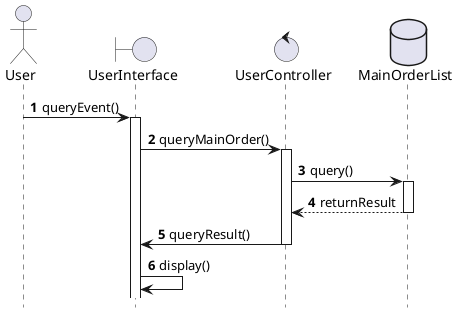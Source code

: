 @startuml
''' 省略底部
	hide footbox 

''' 定义类
	actor User as act
	boundary UserInterface as bou
	control UserController as con
	database MainOrderList as db

	autonumber
	act -> bou : queryEvent()
	activate bou

	bou -> con : queryMainOrder()
	activate con

	con -> db :  query()
	activate db

	db --> con : returnResult
	deactivate db

	con -> bou : queryResult()
	deactivate con

	bou -> bou : display()

@enduml